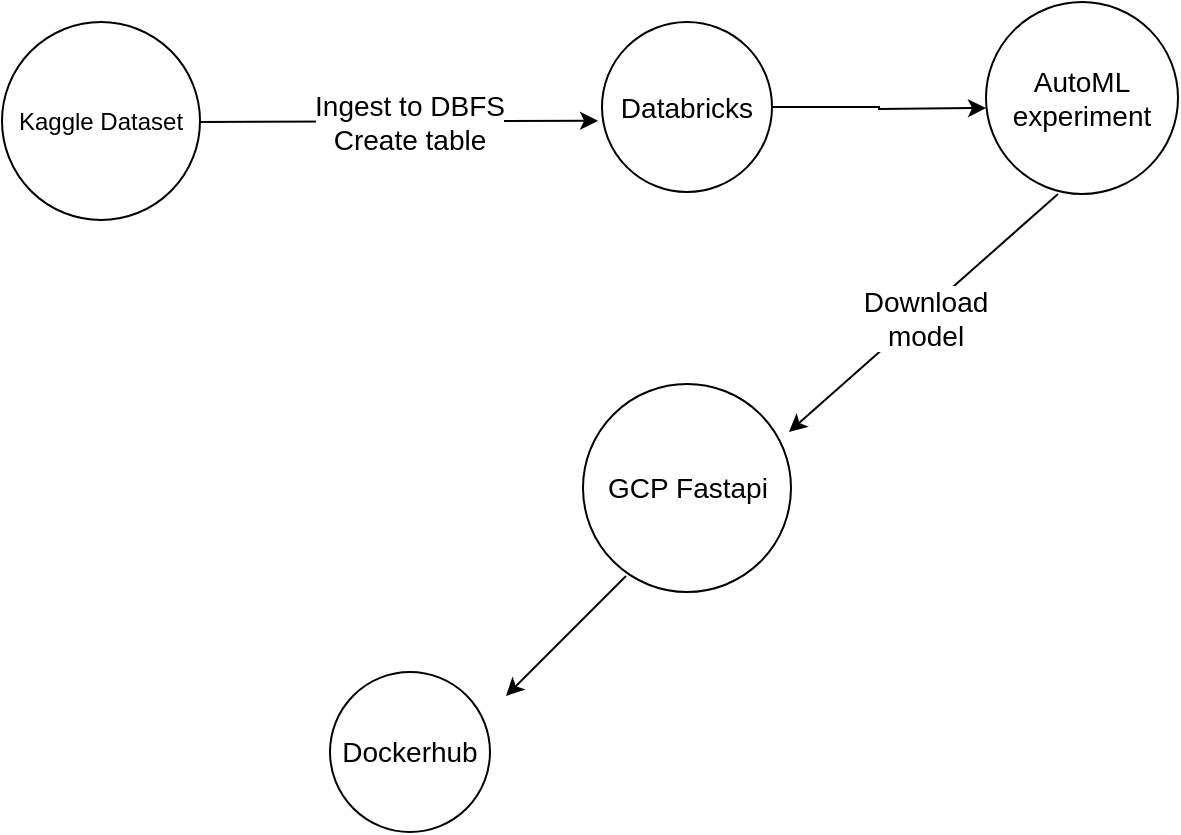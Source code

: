 <mxfile version="17.2.1" type="github">
  <diagram id="C5RBs43oDa-KdzZeNtuy" name="Page-1">
    <mxGraphModel dx="1422" dy="762" grid="1" gridSize="12" guides="1" tooltips="1" connect="1" arrows="1" fold="1" page="1" pageScale="1" pageWidth="827" pageHeight="1169" math="0" shadow="0">
      <root>
        <mxCell id="WIyWlLk6GJQsqaUBKTNV-0" />
        <mxCell id="WIyWlLk6GJQsqaUBKTNV-1" parent="WIyWlLk6GJQsqaUBKTNV-0" />
        <mxCell id="kYPpWw-SlT8ve2qwS5Xv-0" value="Kaggle Dataset" style="ellipse;whiteSpace=wrap;html=1;aspect=fixed;" vertex="1" parent="WIyWlLk6GJQsqaUBKTNV-1">
          <mxGeometry x="60" y="143" width="99" height="99" as="geometry" />
        </mxCell>
        <mxCell id="kYPpWw-SlT8ve2qwS5Xv-15" style="edgeStyle=orthogonalEdgeStyle;rounded=0;orthogonalLoop=1;jettySize=auto;html=1;exitX=1;exitY=0.5;exitDx=0;exitDy=0;fontSize=14;fontColor=default;" edge="1" parent="WIyWlLk6GJQsqaUBKTNV-1" source="kYPpWw-SlT8ve2qwS5Xv-2">
          <mxGeometry relative="1" as="geometry">
            <mxPoint x="552" y="186" as="targetPoint" />
          </mxGeometry>
        </mxCell>
        <mxCell id="kYPpWw-SlT8ve2qwS5Xv-2" value="Databricks&lt;br&gt;" style="ellipse;whiteSpace=wrap;html=1;aspect=fixed;labelBackgroundColor=default;fontSize=14;fontColor=default;" vertex="1" parent="WIyWlLk6GJQsqaUBKTNV-1">
          <mxGeometry x="360" y="143" width="85" height="85" as="geometry" />
        </mxCell>
        <mxCell id="kYPpWw-SlT8ve2qwS5Xv-6" value="GCP Fastapi" style="ellipse;whiteSpace=wrap;html=1;aspect=fixed;labelBackgroundColor=default;fontSize=14;fontColor=default;fillColor=none;strokeColor=default;" vertex="1" parent="WIyWlLk6GJQsqaUBKTNV-1">
          <mxGeometry x="350.5" y="324" width="104" height="104" as="geometry" />
        </mxCell>
        <mxCell id="kYPpWw-SlT8ve2qwS5Xv-8" value="Dockerhub" style="ellipse;whiteSpace=wrap;html=1;aspect=fixed;labelBackgroundColor=#FFFFFF;fontSize=14;fontColor=default;strokeColor=default;fillColor=none;" vertex="1" parent="WIyWlLk6GJQsqaUBKTNV-1">
          <mxGeometry x="224" y="468" width="80" height="80" as="geometry" />
        </mxCell>
        <mxCell id="kYPpWw-SlT8ve2qwS5Xv-10" value="AutoML&lt;br&gt;experiment" style="ellipse;whiteSpace=wrap;html=1;aspect=fixed;labelBackgroundColor=#FFFFFF;fontSize=14;fontColor=default;strokeColor=default;fillColor=none;" vertex="1" parent="WIyWlLk6GJQsqaUBKTNV-1">
          <mxGeometry x="552" y="133" width="96" height="96" as="geometry" />
        </mxCell>
        <mxCell id="kYPpWw-SlT8ve2qwS5Xv-17" value="" style="endArrow=classic;html=1;rounded=0;fontSize=14;fontColor=default;entryX=-0.023;entryY=0.581;entryDx=0;entryDy=0;entryPerimeter=0;" edge="1" parent="WIyWlLk6GJQsqaUBKTNV-1" target="kYPpWw-SlT8ve2qwS5Xv-2">
          <mxGeometry width="50" height="50" relative="1" as="geometry">
            <mxPoint x="159" y="193" as="sourcePoint" />
            <mxPoint x="209" y="143" as="targetPoint" />
          </mxGeometry>
        </mxCell>
        <mxCell id="kYPpWw-SlT8ve2qwS5Xv-18" value="Ingest to DBFS&lt;br&gt;Create table" style="rounded=0;whiteSpace=wrap;html=1;labelBackgroundColor=#FFFFFF;fontSize=14;fontColor=default;strokeColor=none;fillColor=none;" vertex="1" parent="WIyWlLk6GJQsqaUBKTNV-1">
          <mxGeometry x="204" y="162.5" width="120" height="60" as="geometry" />
        </mxCell>
        <mxCell id="kYPpWw-SlT8ve2qwS5Xv-20" value="" style="endArrow=classic;html=1;rounded=0;fontSize=14;fontColor=default;entryX=0.99;entryY=0.231;entryDx=0;entryDy=0;entryPerimeter=0;" edge="1" parent="WIyWlLk6GJQsqaUBKTNV-1" target="kYPpWw-SlT8ve2qwS5Xv-6">
          <mxGeometry width="50" height="50" relative="1" as="geometry">
            <mxPoint x="588" y="229" as="sourcePoint" />
            <mxPoint x="516" y="287" as="targetPoint" />
          </mxGeometry>
        </mxCell>
        <mxCell id="kYPpWw-SlT8ve2qwS5Xv-22" value="Download&lt;br&gt;model" style="text;html=1;strokeColor=none;fillColor=none;align=center;verticalAlign=middle;whiteSpace=wrap;rounded=0;labelBackgroundColor=#FFFFFF;fontSize=14;fontColor=default;" vertex="1" parent="WIyWlLk6GJQsqaUBKTNV-1">
          <mxGeometry x="492" y="276" width="60" height="30" as="geometry" />
        </mxCell>
        <mxCell id="kYPpWw-SlT8ve2qwS5Xv-24" value="" style="endArrow=classic;html=1;rounded=0;fontSize=14;fontColor=default;" edge="1" parent="WIyWlLk6GJQsqaUBKTNV-1">
          <mxGeometry width="50" height="50" relative="1" as="geometry">
            <mxPoint x="372" y="420" as="sourcePoint" />
            <mxPoint x="312" y="480" as="targetPoint" />
          </mxGeometry>
        </mxCell>
      </root>
    </mxGraphModel>
  </diagram>
</mxfile>
